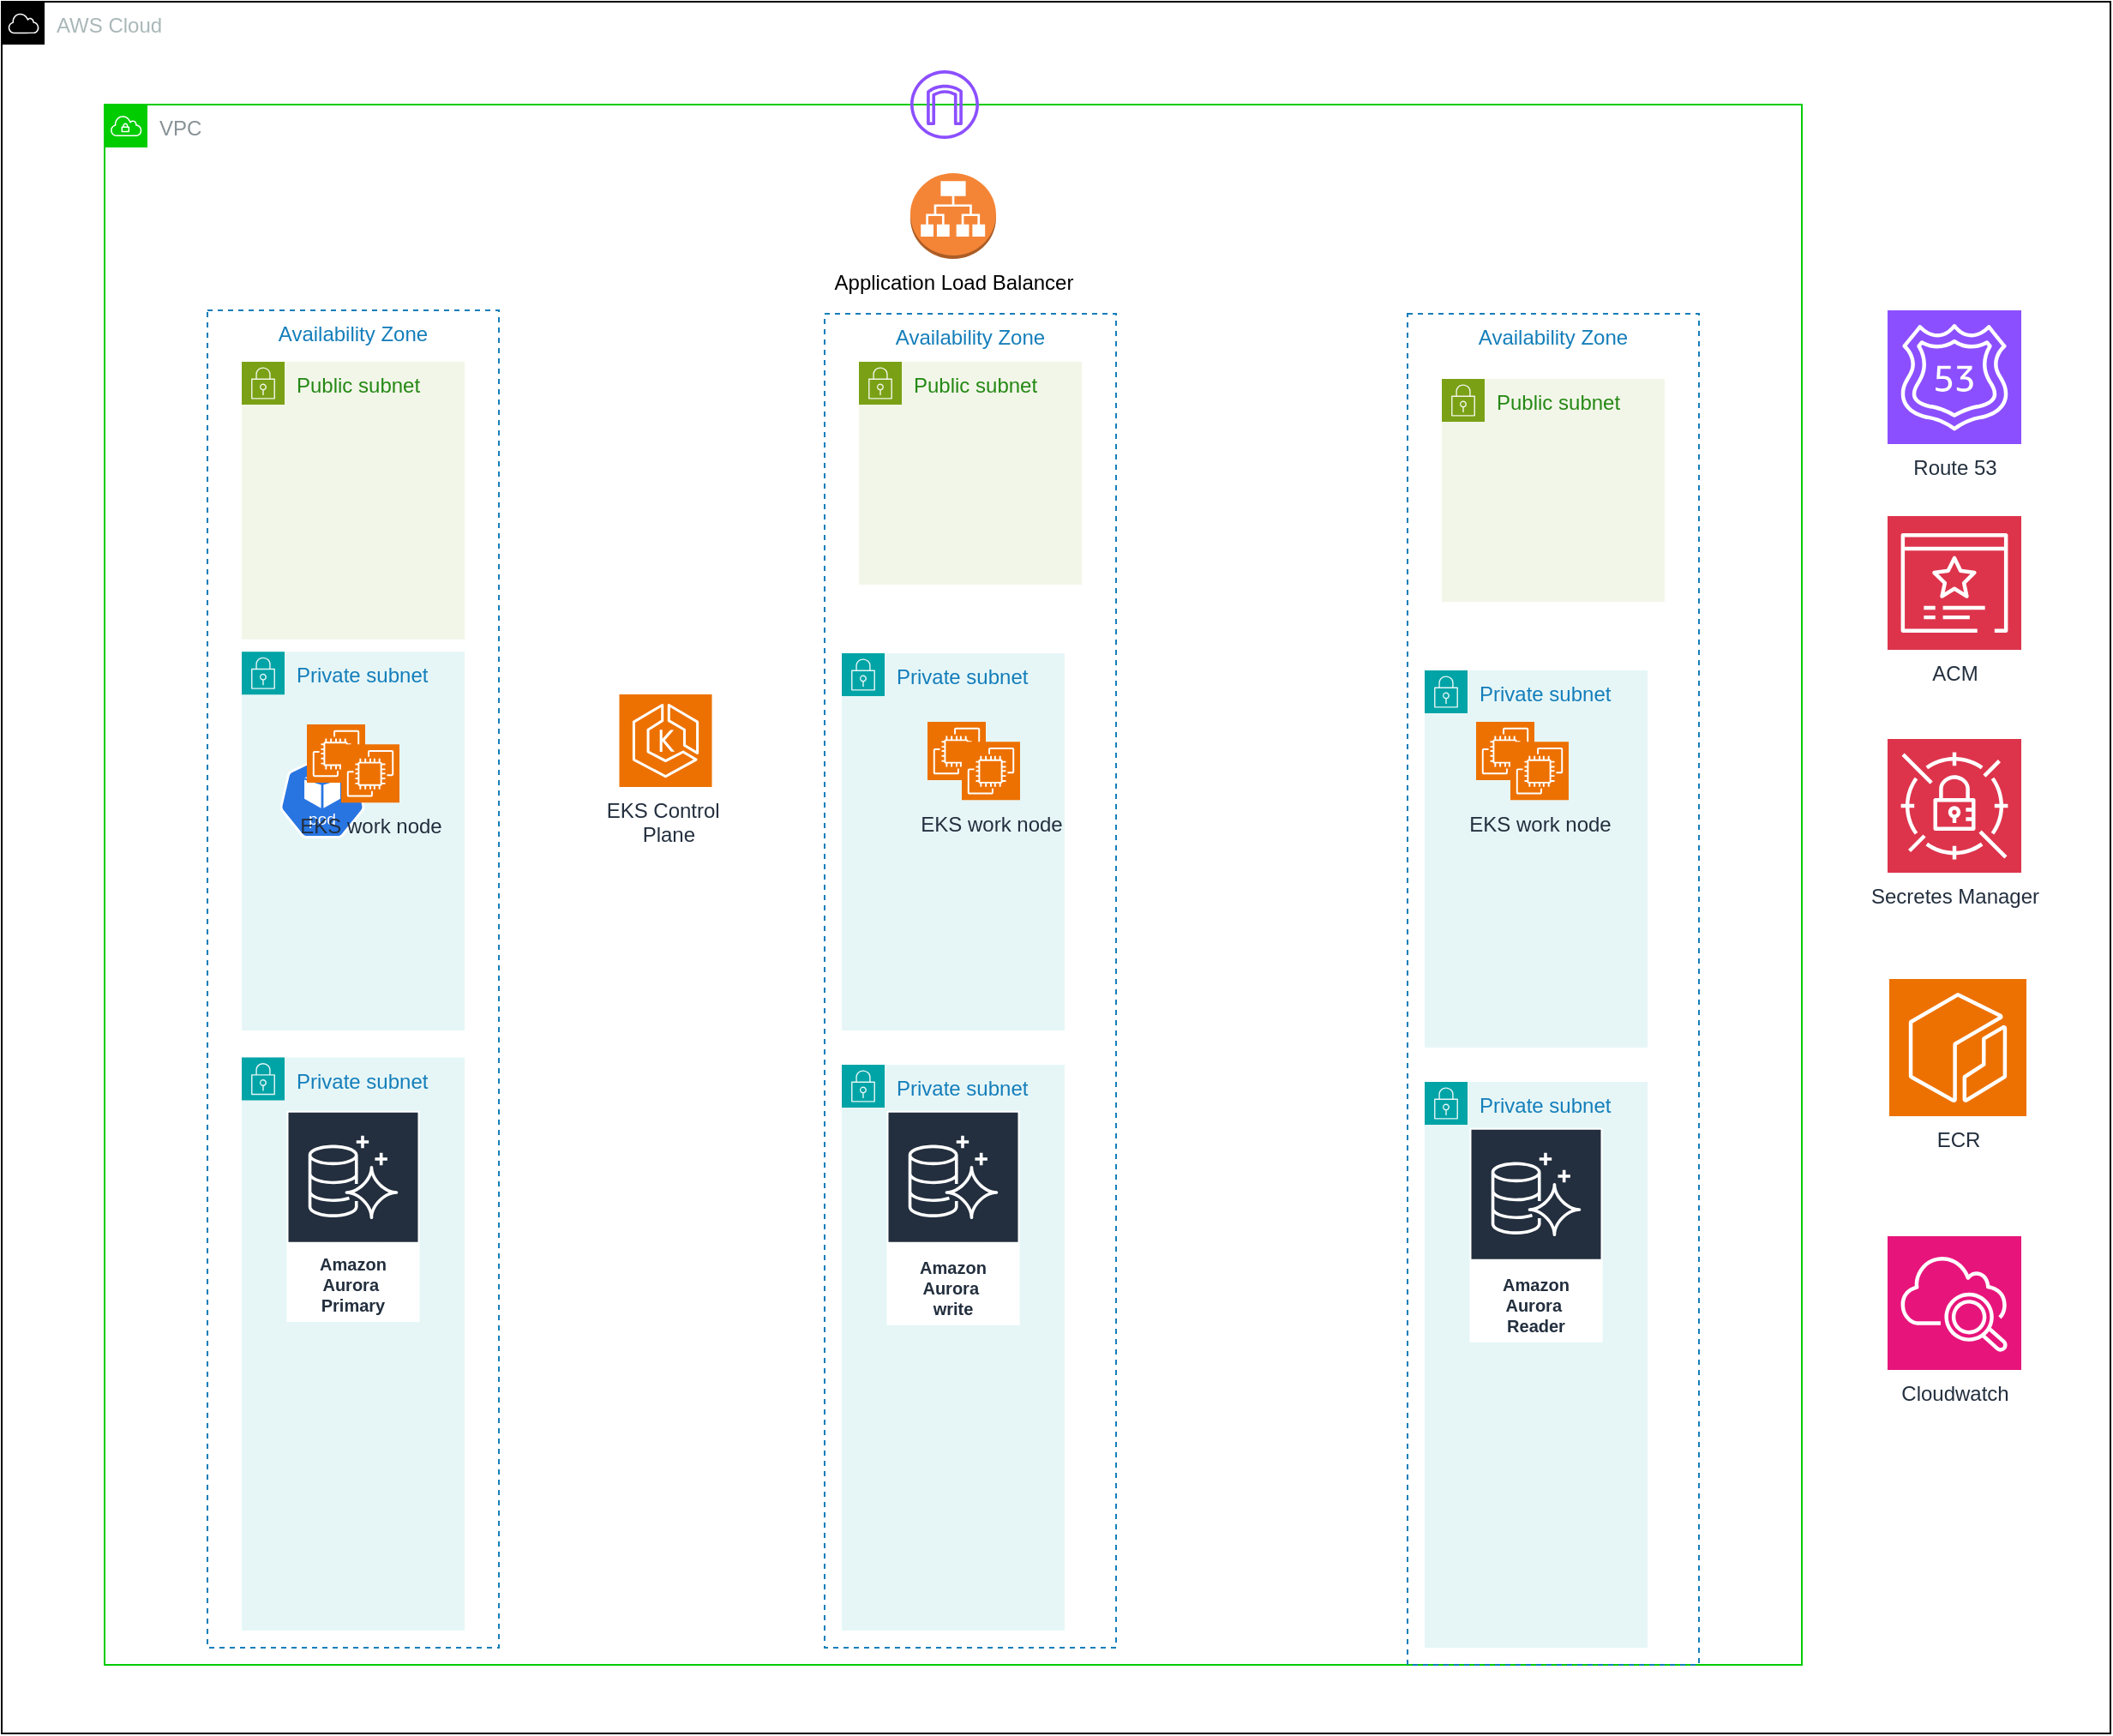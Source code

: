 <mxfile version="26.1.3">
  <diagram name="Page-1" id="tQLzNsTlsWxFk8HtXswl">
    <mxGraphModel dx="1434" dy="1988" grid="1" gridSize="10" guides="1" tooltips="1" connect="1" arrows="1" fold="1" page="1" pageScale="1" pageWidth="827" pageHeight="1169" math="0" shadow="0">
      <root>
        <mxCell id="0" />
        <mxCell id="1" parent="0" />
        <mxCell id="HLMfbREyU56GAhc6SRj3-18" value="Availability Zone" style="fillColor=none;strokeColor=#147EBA;dashed=1;verticalAlign=top;fontStyle=0;fontColor=#147EBA;whiteSpace=wrap;html=1;" parent="1" vertex="1">
          <mxGeometry x="540" y="142" width="170" height="778" as="geometry" />
        </mxCell>
        <mxCell id="HLMfbREyU56GAhc6SRj3-1" value="AWS Cloud" style="sketch=0;outlineConnect=0;gradientColor=none;html=1;whiteSpace=wrap;fontSize=12;fontStyle=0;shape=mxgraph.aws4.group;grIcon=mxgraph.aws4.group_aws_cloud;strokeColor=#000000;fillColor=none;verticalAlign=top;align=left;spacingLeft=30;fontColor=#AAB7B8;dashed=0;" parent="1" vertex="1">
          <mxGeometry x="60" y="-40" width="1230" height="1010" as="geometry" />
        </mxCell>
        <mxCell id="HLMfbREyU56GAhc6SRj3-2" value="VPC" style="sketch=0;outlineConnect=0;gradientColor=none;html=1;whiteSpace=wrap;fontSize=12;fontStyle=0;shape=mxgraph.aws4.group;grIcon=mxgraph.aws4.group_vpc;strokeColor=#00CC00;fillColor=none;verticalAlign=top;align=left;spacingLeft=30;fontColor=#879196;dashed=0;" parent="1" vertex="1">
          <mxGeometry x="120" y="20" width="990" height="910" as="geometry" />
        </mxCell>
        <mxCell id="HLMfbREyU56GAhc6SRj3-17" value="z" style="group" parent="1" vertex="1" connectable="0">
          <mxGeometry x="530" y="170" width="170" height="750" as="geometry" />
        </mxCell>
        <mxCell id="HLMfbREyU56GAhc6SRj3-19" value="Public subnet" style="points=[[0,0],[0.25,0],[0.5,0],[0.75,0],[1,0],[1,0.25],[1,0.5],[1,0.75],[1,1],[0.75,1],[0.5,1],[0.25,1],[0,1],[0,0.75],[0,0.5],[0,0.25]];outlineConnect=0;gradientColor=none;html=1;whiteSpace=wrap;fontSize=12;fontStyle=0;container=1;pointerEvents=0;collapsible=0;recursiveResize=0;shape=mxgraph.aws4.group;grIcon=mxgraph.aws4.group_security_group;grStroke=0;strokeColor=#7AA116;fillColor=#F2F6E8;verticalAlign=top;align=left;spacingLeft=30;fontColor=#248814;dashed=0;" parent="HLMfbREyU56GAhc6SRj3-17" vertex="1">
          <mxGeometry x="30" width="130" height="130" as="geometry" />
        </mxCell>
        <mxCell id="HLMfbREyU56GAhc6SRj3-21" value="Private subnet" style="points=[[0,0],[0.25,0],[0.5,0],[0.75,0],[1,0],[1,0.25],[1,0.5],[1,0.75],[1,1],[0.75,1],[0.5,1],[0.25,1],[0,1],[0,0.75],[0,0.5],[0,0.25]];outlineConnect=0;gradientColor=none;html=1;whiteSpace=wrap;fontSize=12;fontStyle=0;container=1;pointerEvents=0;collapsible=0;recursiveResize=0;shape=mxgraph.aws4.group;grIcon=mxgraph.aws4.group_security_group;grStroke=0;strokeColor=#00A4A6;fillColor=#E6F6F7;verticalAlign=top;align=left;spacingLeft=30;fontColor=#147EBA;dashed=0;" parent="HLMfbREyU56GAhc6SRj3-17" vertex="1">
          <mxGeometry x="20" y="410" width="130" height="330" as="geometry" />
        </mxCell>
        <mxCell id="HLMfbREyU56GAhc6SRj3-20" value="Private subnet" style="points=[[0,0],[0.25,0],[0.5,0],[0.75,0],[1,0],[1,0.25],[1,0.5],[1,0.75],[1,1],[0.75,1],[0.5,1],[0.25,1],[0,1],[0,0.75],[0,0.5],[0,0.25]];outlineConnect=0;gradientColor=none;html=1;whiteSpace=wrap;fontSize=12;fontStyle=0;container=1;pointerEvents=0;collapsible=0;recursiveResize=0;shape=mxgraph.aws4.group;grIcon=mxgraph.aws4.group_security_group;grStroke=0;strokeColor=#00A4A6;fillColor=#E6F6F7;verticalAlign=top;align=left;spacingLeft=30;fontColor=#147EBA;dashed=0;" parent="HLMfbREyU56GAhc6SRj3-17" vertex="1">
          <mxGeometry x="20" y="170" width="130" height="220" as="geometry" />
        </mxCell>
        <mxCell id="HLMfbREyU56GAhc6SRj3-8" value="" style="group" parent="HLMfbREyU56GAhc6SRj3-17" vertex="1" connectable="0">
          <mxGeometry x="-350" y="-80" width="516.25" height="830" as="geometry" />
        </mxCell>
        <mxCell id="HLMfbREyU56GAhc6SRj3-3" value="Availability Zone" style="fillColor=none;strokeColor=#147EBA;dashed=1;verticalAlign=top;fontStyle=0;fontColor=#147EBA;whiteSpace=wrap;html=1;" parent="HLMfbREyU56GAhc6SRj3-8" vertex="1">
          <mxGeometry y="50" width="170" height="780" as="geometry" />
        </mxCell>
        <mxCell id="HLMfbREyU56GAhc6SRj3-7" value="Private subnet" style="points=[[0,0],[0.25,0],[0.5,0],[0.75,0],[1,0],[1,0.25],[1,0.5],[1,0.75],[1,1],[0.75,1],[0.5,1],[0.25,1],[0,1],[0,0.75],[0,0.5],[0,0.25]];outlineConnect=0;gradientColor=none;html=1;whiteSpace=wrap;fontSize=12;fontStyle=0;container=1;pointerEvents=0;collapsible=0;recursiveResize=0;shape=mxgraph.aws4.group;grIcon=mxgraph.aws4.group_security_group;grStroke=0;strokeColor=#00A4A6;fillColor=#E6F6F7;verticalAlign=top;align=left;spacingLeft=30;fontColor=#147EBA;dashed=0;" parent="HLMfbREyU56GAhc6SRj3-8" vertex="1">
          <mxGeometry x="20" y="485.79" width="130" height="334.21" as="geometry" />
        </mxCell>
        <mxCell id="HLMfbREyU56GAhc6SRj3-5" value="Public subnet" style="points=[[0,0],[0.25,0],[0.5,0],[0.75,0],[1,0],[1,0.25],[1,0.5],[1,0.75],[1,1],[0.75,1],[0.5,1],[0.25,1],[0,1],[0,0.75],[0,0.5],[0,0.25]];outlineConnect=0;gradientColor=none;html=1;whiteSpace=wrap;fontSize=12;fontStyle=0;container=1;pointerEvents=0;collapsible=0;recursiveResize=0;shape=mxgraph.aws4.group;grIcon=mxgraph.aws4.group_security_group;grStroke=0;strokeColor=#7AA116;fillColor=#F2F6E8;verticalAlign=top;align=left;spacingLeft=30;fontColor=#248814;dashed=0;" parent="HLMfbREyU56GAhc6SRj3-8" vertex="1">
          <mxGeometry x="20" y="80.005" width="130" height="161.93" as="geometry" />
        </mxCell>
        <mxCell id="HLMfbREyU56GAhc6SRj3-6" value="Private subnet" style="points=[[0,0],[0.25,0],[0.5,0],[0.75,0],[1,0],[1,0.25],[1,0.5],[1,0.75],[1,1],[0.75,1],[0.5,1],[0.25,1],[0,1],[0,0.75],[0,0.5],[0,0.25]];outlineConnect=0;gradientColor=none;html=1;whiteSpace=wrap;fontSize=12;fontStyle=0;container=1;pointerEvents=0;collapsible=0;recursiveResize=0;shape=mxgraph.aws4.group;grIcon=mxgraph.aws4.group_security_group;grStroke=0;strokeColor=#00A4A6;fillColor=#E6F6F7;verticalAlign=top;align=left;spacingLeft=30;fontColor=#147EBA;dashed=0;" parent="HLMfbREyU56GAhc6SRj3-8" vertex="1">
          <mxGeometry x="20" y="249.12" width="130" height="220.88" as="geometry" />
        </mxCell>
        <mxCell id="7YTxqqs6oUqhgouB5eWA-17" value="" style="aspect=fixed;sketch=0;html=1;dashed=0;whitespace=wrap;verticalLabelPosition=bottom;verticalAlign=top;fillColor=#2875E2;strokeColor=#ffffff;points=[[0.005,0.63,0],[0.1,0.2,0],[0.9,0.2,0],[0.5,0,0],[0.995,0.63,0],[0.72,0.99,0],[0.5,1,0],[0.28,0.99,0]];shape=mxgraph.kubernetes.icon2;kubernetesLabel=1;prIcon=pod" parent="HLMfbREyU56GAhc6SRj3-6" vertex="1">
          <mxGeometry x="22" y="60.88" width="50" height="48" as="geometry" />
        </mxCell>
        <mxCell id="HLMfbREyU56GAhc6SRj3-9" value="Amazon&lt;br&gt;Aurora&amp;nbsp;&lt;br&gt;Primary" style="sketch=0;outlineConnect=0;fontColor=#232F3E;gradientColor=none;strokeColor=#ffffff;fillColor=#232F3E;dashed=0;verticalLabelPosition=middle;verticalAlign=bottom;align=center;html=1;whiteSpace=wrap;fontSize=10;fontStyle=1;spacing=3;shape=mxgraph.aws4.productIcon;prIcon=mxgraph.aws4.aurora;" parent="HLMfbREyU56GAhc6SRj3-8" vertex="1">
          <mxGeometry x="46.25" y="516.93" width="77.5" height="123.07" as="geometry" />
        </mxCell>
        <mxCell id="HLMfbREyU56GAhc6SRj3-35" value="EKS C&lt;span style=&quot;background-color: transparent; color: light-dark(rgb(35, 47, 62), rgb(189, 199, 212));&quot;&gt;ontrol&amp;nbsp;&lt;/span&gt;&lt;div&gt;&amp;nbsp;Plane&lt;/div&gt;" style="sketch=0;points=[[0,0,0],[0.25,0,0],[0.5,0,0],[0.75,0,0],[1,0,0],[0,1,0],[0.25,1,0],[0.5,1,0],[0.75,1,0],[1,1,0],[0,0.25,0],[0,0.5,0],[0,0.75,0],[1,0.25,0],[1,0.5,0],[1,0.75,0]];outlineConnect=0;fontColor=#232F3E;fillColor=#ED7100;strokeColor=#ffffff;dashed=0;verticalLabelPosition=bottom;verticalAlign=top;align=center;html=1;fontSize=12;fontStyle=0;aspect=fixed;shape=mxgraph.aws4.resourceIcon;resIcon=mxgraph.aws4.eks;" parent="HLMfbREyU56GAhc6SRj3-8" vertex="1">
          <mxGeometry x="240.25" y="274.035" width="54" height="54" as="geometry" />
        </mxCell>
        <mxCell id="7YTxqqs6oUqhgouB5eWA-11" value="" style="group" parent="HLMfbREyU56GAhc6SRj3-8" vertex="1" connectable="0">
          <mxGeometry x="58" y="291.474" width="54" height="57.298" as="geometry" />
        </mxCell>
        <mxCell id="HLMfbREyU56GAhc6SRj3-45" value="" style="sketch=0;points=[[0,0,0],[0.25,0,0],[0.5,0,0],[0.75,0,0],[1,0,0],[0,1,0],[0.25,1,0],[0.5,1,0],[0.75,1,0],[1,1,0],[0,0.25,0],[0,0.5,0],[0,0.75,0],[1,0.25,0],[1,0.5,0],[1,0.75,0]];outlineConnect=0;fontColor=#232F3E;fillColor=#ED7100;strokeColor=#ffffff;dashed=0;verticalLabelPosition=bottom;verticalAlign=top;align=center;html=1;fontSize=12;fontStyle=0;aspect=fixed;shape=mxgraph.aws4.resourceIcon;resIcon=mxgraph.aws4.ec2;" parent="7YTxqqs6oUqhgouB5eWA-11" vertex="1">
          <mxGeometry width="34" height="34" as="geometry" />
        </mxCell>
        <mxCell id="HLMfbREyU56GAhc6SRj3-46" value="EKS work node" style="sketch=0;points=[[0,0,0],[0.25,0,0],[0.5,0,0],[0.75,0,0],[1,0,0],[0,1,0],[0.25,1,0],[0.5,1,0],[0.75,1,0],[1,1,0],[0,0.25,0],[0,0.5,0],[0,0.75,0],[1,0.25,0],[1,0.5,0],[1,0.75,0]];outlineConnect=0;fontColor=#232F3E;fillColor=#ED7100;strokeColor=#ffffff;dashed=0;verticalLabelPosition=bottom;verticalAlign=top;align=center;html=1;fontSize=12;fontStyle=0;aspect=fixed;shape=mxgraph.aws4.resourceIcon;resIcon=mxgraph.aws4.ec2;" parent="7YTxqqs6oUqhgouB5eWA-11" vertex="1">
          <mxGeometry x="20" y="11.647" width="34" height="34" as="geometry" />
        </mxCell>
        <mxCell id="HLMfbREyU56GAhc6SRj3-22" value="Amazon&lt;br&gt;Aurora&amp;nbsp;&lt;br&gt;write" style="sketch=0;outlineConnect=0;fontColor=#232F3E;gradientColor=none;strokeColor=#ffffff;fillColor=#232F3E;dashed=0;verticalLabelPosition=middle;verticalAlign=bottom;align=center;html=1;whiteSpace=wrap;fontSize=10;fontStyle=1;spacing=3;shape=mxgraph.aws4.productIcon;prIcon=mxgraph.aws4.aurora;" parent="HLMfbREyU56GAhc6SRj3-8" vertex="1">
          <mxGeometry x="396.25" y="516.93" width="77.5" height="125" as="geometry" />
        </mxCell>
        <mxCell id="MvwE9oOaTBMvTwvH-jRC-67" value="Application Load Balancer&lt;div&gt;&lt;br&gt;&lt;/div&gt;" style="outlineConnect=0;dashed=0;verticalLabelPosition=bottom;verticalAlign=top;align=center;html=1;shape=mxgraph.aws3.application_load_balancer;fillColor=#F58536;gradientColor=none;" vertex="1" parent="HLMfbREyU56GAhc6SRj3-8">
          <mxGeometry x="410" y="-30" width="50" height="50" as="geometry" />
        </mxCell>
        <mxCell id="HLMfbREyU56GAhc6SRj3-51" value="Route 53&lt;div&gt;&lt;br&gt;&lt;/div&gt;" style="sketch=0;points=[[0,0,0],[0.25,0,0],[0.5,0,0],[0.75,0,0],[1,0,0],[0,1,0],[0.25,1,0],[0.5,1,0],[0.75,1,0],[1,1,0],[0,0.25,0],[0,0.5,0],[0,0.75,0],[1,0.25,0],[1,0.5,0],[1,0.75,0]];outlineConnect=0;fontColor=#232F3E;fillColor=#8C4FFF;strokeColor=#ffffff;dashed=0;verticalLabelPosition=bottom;verticalAlign=top;align=center;html=1;fontSize=12;fontStyle=0;aspect=fixed;shape=mxgraph.aws4.resourceIcon;resIcon=mxgraph.aws4.route_53;" parent="1" vertex="1">
          <mxGeometry x="1160" y="140" width="78" height="78" as="geometry" />
        </mxCell>
        <mxCell id="HLMfbREyU56GAhc6SRj3-52" value="ACM&lt;div&gt;&lt;br&gt;&lt;/div&gt;" style="sketch=0;points=[[0,0,0],[0.25,0,0],[0.5,0,0],[0.75,0,0],[1,0,0],[0,1,0],[0.25,1,0],[0.5,1,0],[0.75,1,0],[1,1,0],[0,0.25,0],[0,0.5,0],[0,0.75,0],[1,0.25,0],[1,0.5,0],[1,0.75,0]];outlineConnect=0;fontColor=#232F3E;fillColor=#DD344C;strokeColor=#ffffff;dashed=0;verticalLabelPosition=bottom;verticalAlign=top;align=center;html=1;fontSize=12;fontStyle=0;aspect=fixed;shape=mxgraph.aws4.resourceIcon;resIcon=mxgraph.aws4.certificate_manager_3;" parent="1" vertex="1">
          <mxGeometry x="1160" y="260" width="78" height="78" as="geometry" />
        </mxCell>
        <mxCell id="HLMfbREyU56GAhc6SRj3-53" value="Secretes Manager&lt;div&gt;&lt;br&gt;&lt;/div&gt;" style="sketch=0;points=[[0,0,0],[0.25,0,0],[0.5,0,0],[0.75,0,0],[1,0,0],[0,1,0],[0.25,1,0],[0.5,1,0],[0.75,1,0],[1,1,0],[0,0.25,0],[0,0.5,0],[0,0.75,0],[1,0.25,0],[1,0.5,0],[1,0.75,0]];outlineConnect=0;fontColor=#232F3E;fillColor=#DD344C;strokeColor=#ffffff;dashed=0;verticalLabelPosition=bottom;verticalAlign=top;align=center;html=1;fontSize=12;fontStyle=0;aspect=fixed;shape=mxgraph.aws4.resourceIcon;resIcon=mxgraph.aws4.secrets_manager;" parent="1" vertex="1">
          <mxGeometry x="1160" y="390" width="78" height="78" as="geometry" />
        </mxCell>
        <mxCell id="HLMfbREyU56GAhc6SRj3-55" value="Cloudwatch&lt;div&gt;&lt;br&gt;&lt;/div&gt;" style="sketch=0;points=[[0,0,0],[0.25,0,0],[0.5,0,0],[0.75,0,0],[1,0,0],[0,1,0],[0.25,1,0],[0.5,1,0],[0.75,1,0],[1,1,0],[0,0.25,0],[0,0.5,0],[0,0.75,0],[1,0.25,0],[1,0.5,0],[1,0.75,0]];points=[[0,0,0],[0.25,0,0],[0.5,0,0],[0.75,0,0],[1,0,0],[0,1,0],[0.25,1,0],[0.5,1,0],[0.75,1,0],[1,1,0],[0,0.25,0],[0,0.5,0],[0,0.75,0],[1,0.25,0],[1,0.5,0],[1,0.75,0]];outlineConnect=0;fontColor=#232F3E;fillColor=#E7157B;strokeColor=#ffffff;dashed=0;verticalLabelPosition=bottom;verticalAlign=top;align=center;html=1;fontSize=12;fontStyle=0;aspect=fixed;shape=mxgraph.aws4.resourceIcon;resIcon=mxgraph.aws4.cloudwatch_2;" parent="1" vertex="1">
          <mxGeometry x="1160" y="680" width="78" height="78" as="geometry" />
        </mxCell>
        <mxCell id="HLMfbREyU56GAhc6SRj3-47" value="ECR&lt;div&gt;&lt;br&gt;&lt;/div&gt;" style="sketch=0;points=[[0,0,0],[0.25,0,0],[0.5,0,0],[0.75,0,0],[1,0,0],[0,1,0],[0.25,1,0],[0.5,1,0],[0.75,1,0],[1,1,0],[0,0.25,0],[0,0.5,0],[0,0.75,0],[1,0.25,0],[1,0.5,0],[1,0.75,0]];outlineConnect=0;fontColor=#232F3E;fillColor=#ED7100;strokeColor=#ffffff;dashed=0;verticalLabelPosition=bottom;verticalAlign=top;align=center;html=1;fontSize=12;fontStyle=0;aspect=fixed;shape=mxgraph.aws4.resourceIcon;resIcon=mxgraph.aws4.ecr;" parent="1" vertex="1">
          <mxGeometry x="1161" y="530" width="80" height="80" as="geometry" />
        </mxCell>
        <mxCell id="MvwE9oOaTBMvTwvH-jRC-43" value="" style="group" vertex="1" connectable="0" parent="1">
          <mxGeometry x="870" y="180" width="170" height="750" as="geometry" />
        </mxCell>
        <mxCell id="MvwE9oOaTBMvTwvH-jRC-44" value="Public subnet" style="points=[[0,0],[0.25,0],[0.5,0],[0.75,0],[1,0],[1,0.25],[1,0.5],[1,0.75],[1,1],[0.75,1],[0.5,1],[0.25,1],[0,1],[0,0.75],[0,0.5],[0,0.25]];outlineConnect=0;gradientColor=none;html=1;whiteSpace=wrap;fontSize=12;fontStyle=0;container=1;pointerEvents=0;collapsible=0;recursiveResize=0;shape=mxgraph.aws4.group;grIcon=mxgraph.aws4.group_security_group;grStroke=0;strokeColor=#7AA116;fillColor=#F2F6E8;verticalAlign=top;align=left;spacingLeft=30;fontColor=#248814;dashed=0;" vertex="1" parent="MvwE9oOaTBMvTwvH-jRC-43">
          <mxGeometry x="30" width="130" height="130" as="geometry" />
        </mxCell>
        <mxCell id="MvwE9oOaTBMvTwvH-jRC-45" value="Private subnet" style="points=[[0,0],[0.25,0],[0.5,0],[0.75,0],[1,0],[1,0.25],[1,0.5],[1,0.75],[1,1],[0.75,1],[0.5,1],[0.25,1],[0,1],[0,0.75],[0,0.5],[0,0.25]];outlineConnect=0;gradientColor=none;html=1;whiteSpace=wrap;fontSize=12;fontStyle=0;container=1;pointerEvents=0;collapsible=0;recursiveResize=0;shape=mxgraph.aws4.group;grIcon=mxgraph.aws4.group_security_group;grStroke=0;strokeColor=#00A4A6;fillColor=#E6F6F7;verticalAlign=top;align=left;spacingLeft=30;fontColor=#147EBA;dashed=0;" vertex="1" parent="MvwE9oOaTBMvTwvH-jRC-43">
          <mxGeometry x="20" y="410" width="130" height="330" as="geometry" />
        </mxCell>
        <mxCell id="MvwE9oOaTBMvTwvH-jRC-46" value="Private subnet" style="points=[[0,0],[0.25,0],[0.5,0],[0.75,0],[1,0],[1,0.25],[1,0.5],[1,0.75],[1,1],[0.75,1],[0.5,1],[0.25,1],[0,1],[0,0.75],[0,0.5],[0,0.25]];outlineConnect=0;gradientColor=none;html=1;whiteSpace=wrap;fontSize=12;fontStyle=0;container=1;pointerEvents=0;collapsible=0;recursiveResize=0;shape=mxgraph.aws4.group;grIcon=mxgraph.aws4.group_security_group;grStroke=0;strokeColor=#00A4A6;fillColor=#E6F6F7;verticalAlign=top;align=left;spacingLeft=30;fontColor=#147EBA;dashed=0;" vertex="1" parent="MvwE9oOaTBMvTwvH-jRC-43">
          <mxGeometry x="20" y="170" width="130" height="220" as="geometry" />
        </mxCell>
        <mxCell id="MvwE9oOaTBMvTwvH-jRC-65" value="Amazon&lt;br&gt;Aurora&amp;nbsp;&lt;br&gt;Reader" style="sketch=0;outlineConnect=0;fontColor=#232F3E;gradientColor=none;strokeColor=#ffffff;fillColor=#232F3E;dashed=0;verticalLabelPosition=middle;verticalAlign=bottom;align=center;html=1;whiteSpace=wrap;fontSize=10;fontStyle=1;spacing=3;shape=mxgraph.aws4.productIcon;prIcon=mxgraph.aws4.aurora;" vertex="1" parent="MvwE9oOaTBMvTwvH-jRC-43">
          <mxGeometry x="46.25" y="436.93" width="77.5" height="125" as="geometry" />
        </mxCell>
        <mxCell id="MvwE9oOaTBMvTwvH-jRC-64" value="Availability Zone" style="fillColor=none;strokeColor=#147EBA;dashed=1;verticalAlign=top;fontStyle=0;fontColor=#147EBA;whiteSpace=wrap;html=1;" vertex="1" parent="1">
          <mxGeometry x="880" y="142" width="170" height="788" as="geometry" />
        </mxCell>
        <mxCell id="HLMfbREyU56GAhc6SRj3-56" value="" style="sketch=0;outlineConnect=0;fontColor=#232F3E;gradientColor=none;fillColor=#8C4FFF;strokeColor=none;dashed=0;verticalLabelPosition=bottom;verticalAlign=top;align=center;html=1;fontSize=12;fontStyle=0;aspect=fixed;pointerEvents=1;shape=mxgraph.aws4.internet_gateway;" parent="1" vertex="1">
          <mxGeometry x="590" y="-7.105e-15" width="40" height="40" as="geometry" />
        </mxCell>
        <mxCell id="MvwE9oOaTBMvTwvH-jRC-68" value="" style="group" vertex="1" connectable="0" parent="1">
          <mxGeometry x="920" y="380.004" width="54" height="57.298" as="geometry" />
        </mxCell>
        <mxCell id="MvwE9oOaTBMvTwvH-jRC-69" value="" style="sketch=0;points=[[0,0,0],[0.25,0,0],[0.5,0,0],[0.75,0,0],[1,0,0],[0,1,0],[0.25,1,0],[0.5,1,0],[0.75,1,0],[1,1,0],[0,0.25,0],[0,0.5,0],[0,0.75,0],[1,0.25,0],[1,0.5,0],[1,0.75,0]];outlineConnect=0;fontColor=#232F3E;fillColor=#ED7100;strokeColor=#ffffff;dashed=0;verticalLabelPosition=bottom;verticalAlign=top;align=center;html=1;fontSize=12;fontStyle=0;aspect=fixed;shape=mxgraph.aws4.resourceIcon;resIcon=mxgraph.aws4.ec2;" vertex="1" parent="MvwE9oOaTBMvTwvH-jRC-68">
          <mxGeometry width="34" height="34" as="geometry" />
        </mxCell>
        <mxCell id="MvwE9oOaTBMvTwvH-jRC-70" value="EKS work node" style="sketch=0;points=[[0,0,0],[0.25,0,0],[0.5,0,0],[0.75,0,0],[1,0,0],[0,1,0],[0.25,1,0],[0.5,1,0],[0.75,1,0],[1,1,0],[0,0.25,0],[0,0.5,0],[0,0.75,0],[1,0.25,0],[1,0.5,0],[1,0.75,0]];outlineConnect=0;fontColor=#232F3E;fillColor=#ED7100;strokeColor=#ffffff;dashed=0;verticalLabelPosition=bottom;verticalAlign=top;align=center;html=1;fontSize=12;fontStyle=0;aspect=fixed;shape=mxgraph.aws4.resourceIcon;resIcon=mxgraph.aws4.ec2;" vertex="1" parent="MvwE9oOaTBMvTwvH-jRC-68">
          <mxGeometry x="20" y="11.647" width="34" height="34" as="geometry" />
        </mxCell>
        <mxCell id="MvwE9oOaTBMvTwvH-jRC-71" value="" style="group" vertex="1" connectable="0" parent="1">
          <mxGeometry x="600" y="380.004" width="54" height="57.298" as="geometry" />
        </mxCell>
        <mxCell id="MvwE9oOaTBMvTwvH-jRC-72" value="" style="sketch=0;points=[[0,0,0],[0.25,0,0],[0.5,0,0],[0.75,0,0],[1,0,0],[0,1,0],[0.25,1,0],[0.5,1,0],[0.75,1,0],[1,1,0],[0,0.25,0],[0,0.5,0],[0,0.75,0],[1,0.25,0],[1,0.5,0],[1,0.75,0]];outlineConnect=0;fontColor=#232F3E;fillColor=#ED7100;strokeColor=#ffffff;dashed=0;verticalLabelPosition=bottom;verticalAlign=top;align=center;html=1;fontSize=12;fontStyle=0;aspect=fixed;shape=mxgraph.aws4.resourceIcon;resIcon=mxgraph.aws4.ec2;" vertex="1" parent="MvwE9oOaTBMvTwvH-jRC-71">
          <mxGeometry width="34" height="34" as="geometry" />
        </mxCell>
        <mxCell id="MvwE9oOaTBMvTwvH-jRC-73" value="EKS work node" style="sketch=0;points=[[0,0,0],[0.25,0,0],[0.5,0,0],[0.75,0,0],[1,0,0],[0,1,0],[0.25,1,0],[0.5,1,0],[0.75,1,0],[1,1,0],[0,0.25,0],[0,0.5,0],[0,0.75,0],[1,0.25,0],[1,0.5,0],[1,0.75,0]];outlineConnect=0;fontColor=#232F3E;fillColor=#ED7100;strokeColor=#ffffff;dashed=0;verticalLabelPosition=bottom;verticalAlign=top;align=center;html=1;fontSize=12;fontStyle=0;aspect=fixed;shape=mxgraph.aws4.resourceIcon;resIcon=mxgraph.aws4.ec2;" vertex="1" parent="MvwE9oOaTBMvTwvH-jRC-71">
          <mxGeometry x="20" y="11.647" width="34" height="34" as="geometry" />
        </mxCell>
      </root>
    </mxGraphModel>
  </diagram>
</mxfile>
